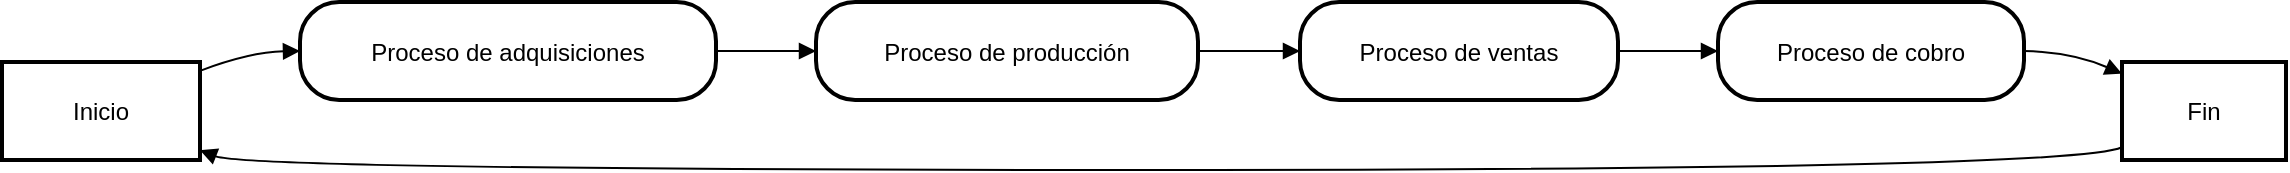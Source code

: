 <mxfile version="24.7.17">
  <diagram name="Página-1" id="0tTwD6Tt5qhOkRVKN3RO">
    <mxGraphModel dx="1585" dy="867" grid="1" gridSize="10" guides="1" tooltips="1" connect="1" arrows="1" fold="1" page="1" pageScale="1" pageWidth="827" pageHeight="1169" math="0" shadow="0">
      <root>
        <mxCell id="0" />
        <mxCell id="1" parent="0" />
        <mxCell id="2" value="Inicio" style="whiteSpace=wrap;strokeWidth=2;" parent="1" vertex="1">
          <mxGeometry x="70" y="280" width="99" height="49" as="geometry" />
        </mxCell>
        <mxCell id="3" value="Proceso de adquisiciones" style="rounded=1;arcSize=40;strokeWidth=2" parent="1" vertex="1">
          <mxGeometry x="219" y="250" width="208" height="49" as="geometry" />
        </mxCell>
        <mxCell id="4" value="Proceso de producción" style="rounded=1;arcSize=40;strokeWidth=2" parent="1" vertex="1">
          <mxGeometry x="477" y="250" width="191" height="49" as="geometry" />
        </mxCell>
        <mxCell id="5" value="Proceso de ventas" style="rounded=1;arcSize=40;strokeWidth=2" parent="1" vertex="1">
          <mxGeometry x="719" y="250" width="159" height="49" as="geometry" />
        </mxCell>
        <mxCell id="6" value="Proceso de cobro" style="rounded=1;arcSize=40;strokeWidth=2" parent="1" vertex="1">
          <mxGeometry x="928" y="250" width="153" height="49" as="geometry" />
        </mxCell>
        <mxCell id="7" value="Fin" style="whiteSpace=wrap;strokeWidth=2;" parent="1" vertex="1">
          <mxGeometry x="1130" y="280" width="82" height="49" as="geometry" />
        </mxCell>
        <mxCell id="8" value="" style="curved=1;startArrow=none;endArrow=block;exitX=1;exitY=0.09;entryX=0;entryY=0.5;" parent="1" source="2" target="3" edge="1">
          <mxGeometry relative="1" as="geometry">
            <Array as="points">
              <mxPoint x="194" y="275" />
            </Array>
          </mxGeometry>
        </mxCell>
        <mxCell id="9" value="" style="curved=1;startArrow=none;endArrow=block;exitX=1;exitY=0.5;entryX=0;entryY=0.5;" parent="1" source="3" target="4" edge="1">
          <mxGeometry relative="1" as="geometry">
            <Array as="points" />
          </mxGeometry>
        </mxCell>
        <mxCell id="10" value="" style="curved=1;startArrow=none;endArrow=block;exitX=1;exitY=0.5;entryX=0;entryY=0.5;" parent="1" source="4" target="5" edge="1">
          <mxGeometry relative="1" as="geometry">
            <Array as="points" />
          </mxGeometry>
        </mxCell>
        <mxCell id="11" value="" style="curved=1;startArrow=none;endArrow=block;exitX=1;exitY=0.5;entryX=0;entryY=0.5;" parent="1" source="5" target="6" edge="1">
          <mxGeometry relative="1" as="geometry">
            <Array as="points" />
          </mxGeometry>
        </mxCell>
        <mxCell id="12" value="" style="curved=1;startArrow=none;endArrow=block;exitX=1;exitY=0.5;entryX=0;entryY=0.12;" parent="1" source="6" target="7" edge="1">
          <mxGeometry relative="1" as="geometry">
            <Array as="points">
              <mxPoint x="1105" y="275" />
            </Array>
          </mxGeometry>
        </mxCell>
        <mxCell id="13" value="" style="curved=1;startArrow=none;endArrow=block;exitX=0;exitY=0.87;entryX=1;entryY=0.9;" parent="1" source="7" target="2" edge="1">
          <mxGeometry relative="1" as="geometry">
            <Array as="points">
              <mxPoint x="1105" y="334" />
              <mxPoint x="194" y="334" />
            </Array>
          </mxGeometry>
        </mxCell>
      </root>
    </mxGraphModel>
  </diagram>
</mxfile>
